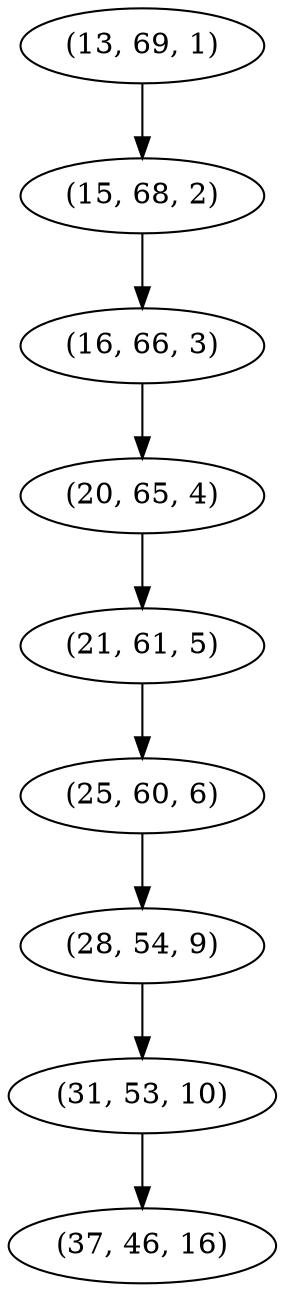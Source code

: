 digraph tree {
    "(13, 69, 1)";
    "(15, 68, 2)";
    "(16, 66, 3)";
    "(20, 65, 4)";
    "(21, 61, 5)";
    "(25, 60, 6)";
    "(28, 54, 9)";
    "(31, 53, 10)";
    "(37, 46, 16)";
    "(13, 69, 1)" -> "(15, 68, 2)";
    "(15, 68, 2)" -> "(16, 66, 3)";
    "(16, 66, 3)" -> "(20, 65, 4)";
    "(20, 65, 4)" -> "(21, 61, 5)";
    "(21, 61, 5)" -> "(25, 60, 6)";
    "(25, 60, 6)" -> "(28, 54, 9)";
    "(28, 54, 9)" -> "(31, 53, 10)";
    "(31, 53, 10)" -> "(37, 46, 16)";
}
